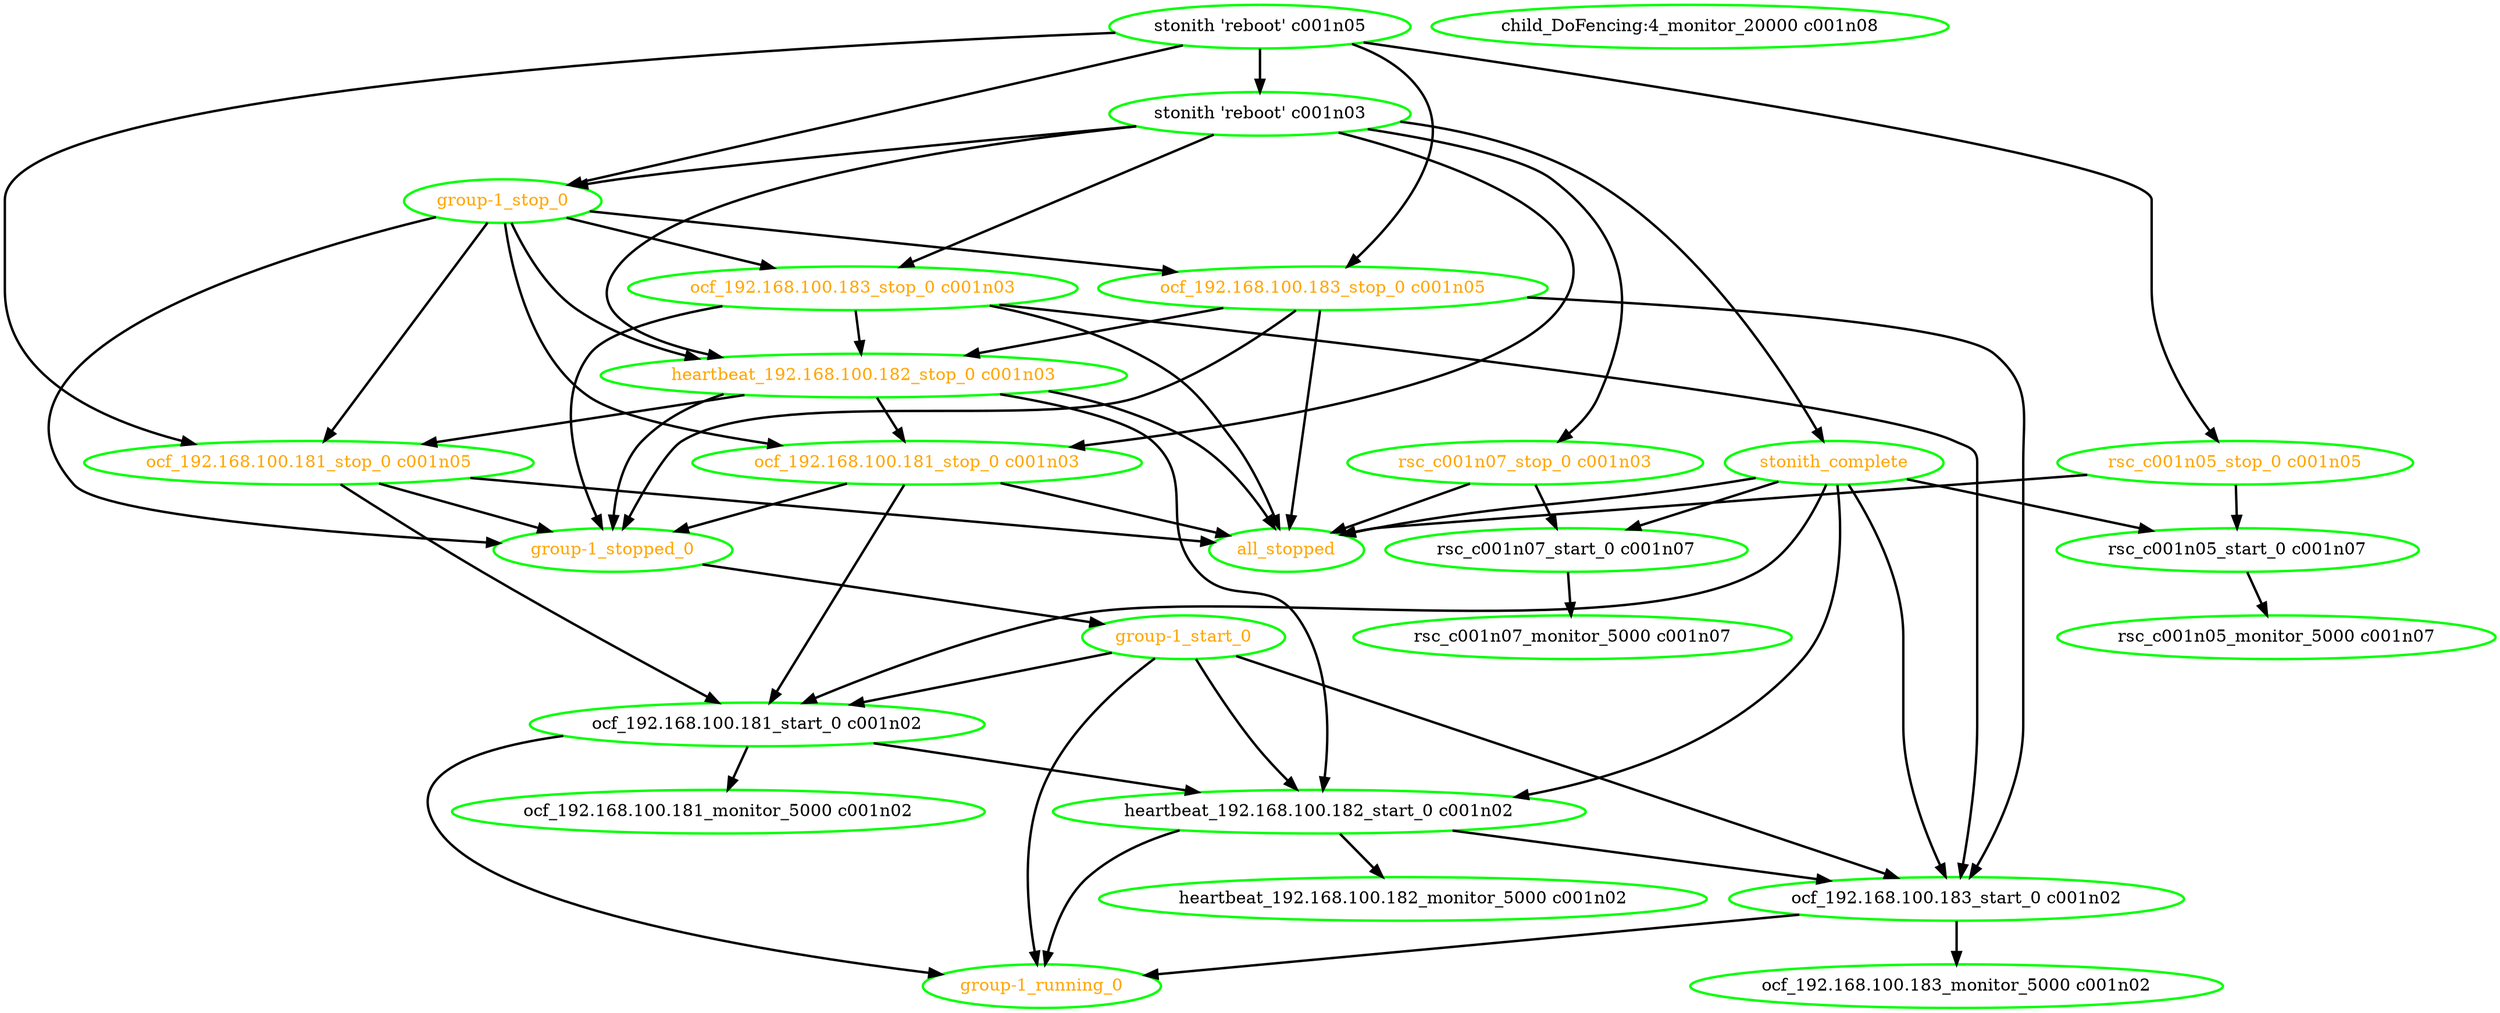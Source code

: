 digraph "g" {
"all_stopped" [ style=bold color="green" fontcolor="orange" ]
"child_DoFencing:4_monitor_20000 c001n08" [ style=bold color="green" fontcolor="black" ]
"group-1_running_0" [ style=bold color="green" fontcolor="orange" ]
"group-1_start_0" -> "group-1_running_0" [ style = bold]
"group-1_start_0" -> "heartbeat_192.168.100.182_start_0 c001n02" [ style = bold]
"group-1_start_0" -> "ocf_192.168.100.181_start_0 c001n02" [ style = bold]
"group-1_start_0" -> "ocf_192.168.100.183_start_0 c001n02" [ style = bold]
"group-1_start_0" [ style=bold color="green" fontcolor="orange" ]
"group-1_stop_0" -> "group-1_stopped_0" [ style = bold]
"group-1_stop_0" -> "heartbeat_192.168.100.182_stop_0 c001n03" [ style = bold]
"group-1_stop_0" -> "ocf_192.168.100.181_stop_0 c001n03" [ style = bold]
"group-1_stop_0" -> "ocf_192.168.100.181_stop_0 c001n05" [ style = bold]
"group-1_stop_0" -> "ocf_192.168.100.183_stop_0 c001n03" [ style = bold]
"group-1_stop_0" -> "ocf_192.168.100.183_stop_0 c001n05" [ style = bold]
"group-1_stop_0" [ style=bold color="green" fontcolor="orange" ]
"group-1_stopped_0" -> "group-1_start_0" [ style = bold]
"group-1_stopped_0" [ style=bold color="green" fontcolor="orange" ]
"heartbeat_192.168.100.182_monitor_5000 c001n02" [ style=bold color="green" fontcolor="black" ]
"heartbeat_192.168.100.182_start_0 c001n02" -> "group-1_running_0" [ style = bold]
"heartbeat_192.168.100.182_start_0 c001n02" -> "heartbeat_192.168.100.182_monitor_5000 c001n02" [ style = bold]
"heartbeat_192.168.100.182_start_0 c001n02" -> "ocf_192.168.100.183_start_0 c001n02" [ style = bold]
"heartbeat_192.168.100.182_start_0 c001n02" [ style=bold color="green" fontcolor="black" ]
"heartbeat_192.168.100.182_stop_0 c001n03" -> "all_stopped" [ style = bold]
"heartbeat_192.168.100.182_stop_0 c001n03" -> "group-1_stopped_0" [ style = bold]
"heartbeat_192.168.100.182_stop_0 c001n03" -> "heartbeat_192.168.100.182_start_0 c001n02" [ style = bold]
"heartbeat_192.168.100.182_stop_0 c001n03" -> "ocf_192.168.100.181_stop_0 c001n03" [ style = bold]
"heartbeat_192.168.100.182_stop_0 c001n03" -> "ocf_192.168.100.181_stop_0 c001n05" [ style = bold]
"heartbeat_192.168.100.182_stop_0 c001n03" [ style=bold color="green" fontcolor="orange" ]
"ocf_192.168.100.181_monitor_5000 c001n02" [ style=bold color="green" fontcolor="black" ]
"ocf_192.168.100.181_start_0 c001n02" -> "group-1_running_0" [ style = bold]
"ocf_192.168.100.181_start_0 c001n02" -> "heartbeat_192.168.100.182_start_0 c001n02" [ style = bold]
"ocf_192.168.100.181_start_0 c001n02" -> "ocf_192.168.100.181_monitor_5000 c001n02" [ style = bold]
"ocf_192.168.100.181_start_0 c001n02" [ style=bold color="green" fontcolor="black" ]
"ocf_192.168.100.181_stop_0 c001n03" -> "all_stopped" [ style = bold]
"ocf_192.168.100.181_stop_0 c001n03" -> "group-1_stopped_0" [ style = bold]
"ocf_192.168.100.181_stop_0 c001n03" -> "ocf_192.168.100.181_start_0 c001n02" [ style = bold]
"ocf_192.168.100.181_stop_0 c001n03" [ style=bold color="green" fontcolor="orange" ]
"ocf_192.168.100.181_stop_0 c001n05" -> "all_stopped" [ style = bold]
"ocf_192.168.100.181_stop_0 c001n05" -> "group-1_stopped_0" [ style = bold]
"ocf_192.168.100.181_stop_0 c001n05" -> "ocf_192.168.100.181_start_0 c001n02" [ style = bold]
"ocf_192.168.100.181_stop_0 c001n05" [ style=bold color="green" fontcolor="orange" ]
"ocf_192.168.100.183_monitor_5000 c001n02" [ style=bold color="green" fontcolor="black" ]
"ocf_192.168.100.183_start_0 c001n02" -> "group-1_running_0" [ style = bold]
"ocf_192.168.100.183_start_0 c001n02" -> "ocf_192.168.100.183_monitor_5000 c001n02" [ style = bold]
"ocf_192.168.100.183_start_0 c001n02" [ style=bold color="green" fontcolor="black" ]
"ocf_192.168.100.183_stop_0 c001n03" -> "all_stopped" [ style = bold]
"ocf_192.168.100.183_stop_0 c001n03" -> "group-1_stopped_0" [ style = bold]
"ocf_192.168.100.183_stop_0 c001n03" -> "heartbeat_192.168.100.182_stop_0 c001n03" [ style = bold]
"ocf_192.168.100.183_stop_0 c001n03" -> "ocf_192.168.100.183_start_0 c001n02" [ style = bold]
"ocf_192.168.100.183_stop_0 c001n03" [ style=bold color="green" fontcolor="orange" ]
"ocf_192.168.100.183_stop_0 c001n05" -> "all_stopped" [ style = bold]
"ocf_192.168.100.183_stop_0 c001n05" -> "group-1_stopped_0" [ style = bold]
"ocf_192.168.100.183_stop_0 c001n05" -> "heartbeat_192.168.100.182_stop_0 c001n03" [ style = bold]
"ocf_192.168.100.183_stop_0 c001n05" -> "ocf_192.168.100.183_start_0 c001n02" [ style = bold]
"ocf_192.168.100.183_stop_0 c001n05" [ style=bold color="green" fontcolor="orange" ]
"rsc_c001n05_monitor_5000 c001n07" [ style=bold color="green" fontcolor="black" ]
"rsc_c001n05_start_0 c001n07" -> "rsc_c001n05_monitor_5000 c001n07" [ style = bold]
"rsc_c001n05_start_0 c001n07" [ style=bold color="green" fontcolor="black" ]
"rsc_c001n05_stop_0 c001n05" -> "all_stopped" [ style = bold]
"rsc_c001n05_stop_0 c001n05" -> "rsc_c001n05_start_0 c001n07" [ style = bold]
"rsc_c001n05_stop_0 c001n05" [ style=bold color="green" fontcolor="orange" ]
"rsc_c001n07_monitor_5000 c001n07" [ style=bold color="green" fontcolor="black" ]
"rsc_c001n07_start_0 c001n07" -> "rsc_c001n07_monitor_5000 c001n07" [ style = bold]
"rsc_c001n07_start_0 c001n07" [ style=bold color="green" fontcolor="black" ]
"rsc_c001n07_stop_0 c001n03" -> "all_stopped" [ style = bold]
"rsc_c001n07_stop_0 c001n03" -> "rsc_c001n07_start_0 c001n07" [ style = bold]
"rsc_c001n07_stop_0 c001n03" [ style=bold color="green" fontcolor="orange" ]
"stonith 'reboot' c001n03" -> "group-1_stop_0" [ style = bold]
"stonith 'reboot' c001n03" -> "heartbeat_192.168.100.182_stop_0 c001n03" [ style = bold]
"stonith 'reboot' c001n03" -> "ocf_192.168.100.181_stop_0 c001n03" [ style = bold]
"stonith 'reboot' c001n03" -> "ocf_192.168.100.183_stop_0 c001n03" [ style = bold]
"stonith 'reboot' c001n03" -> "rsc_c001n07_stop_0 c001n03" [ style = bold]
"stonith 'reboot' c001n03" -> "stonith_complete" [ style = bold]
"stonith 'reboot' c001n03" [ style=bold color="green" fontcolor="black"]
"stonith 'reboot' c001n05" -> "group-1_stop_0" [ style = bold]
"stonith 'reboot' c001n05" -> "ocf_192.168.100.181_stop_0 c001n05" [ style = bold]
"stonith 'reboot' c001n05" -> "ocf_192.168.100.183_stop_0 c001n05" [ style = bold]
"stonith 'reboot' c001n05" -> "rsc_c001n05_stop_0 c001n05" [ style = bold]
"stonith 'reboot' c001n05" -> "stonith 'reboot' c001n03" [ style = bold]
"stonith 'reboot' c001n05" [ style=bold color="green" fontcolor="black"]
"stonith_complete" -> "all_stopped" [ style = bold]
"stonith_complete" -> "heartbeat_192.168.100.182_start_0 c001n02" [ style = bold]
"stonith_complete" -> "ocf_192.168.100.181_start_0 c001n02" [ style = bold]
"stonith_complete" -> "ocf_192.168.100.183_start_0 c001n02" [ style = bold]
"stonith_complete" -> "rsc_c001n05_start_0 c001n07" [ style = bold]
"stonith_complete" -> "rsc_c001n07_start_0 c001n07" [ style = bold]
"stonith_complete" [ style=bold color="green" fontcolor="orange" ]
}
